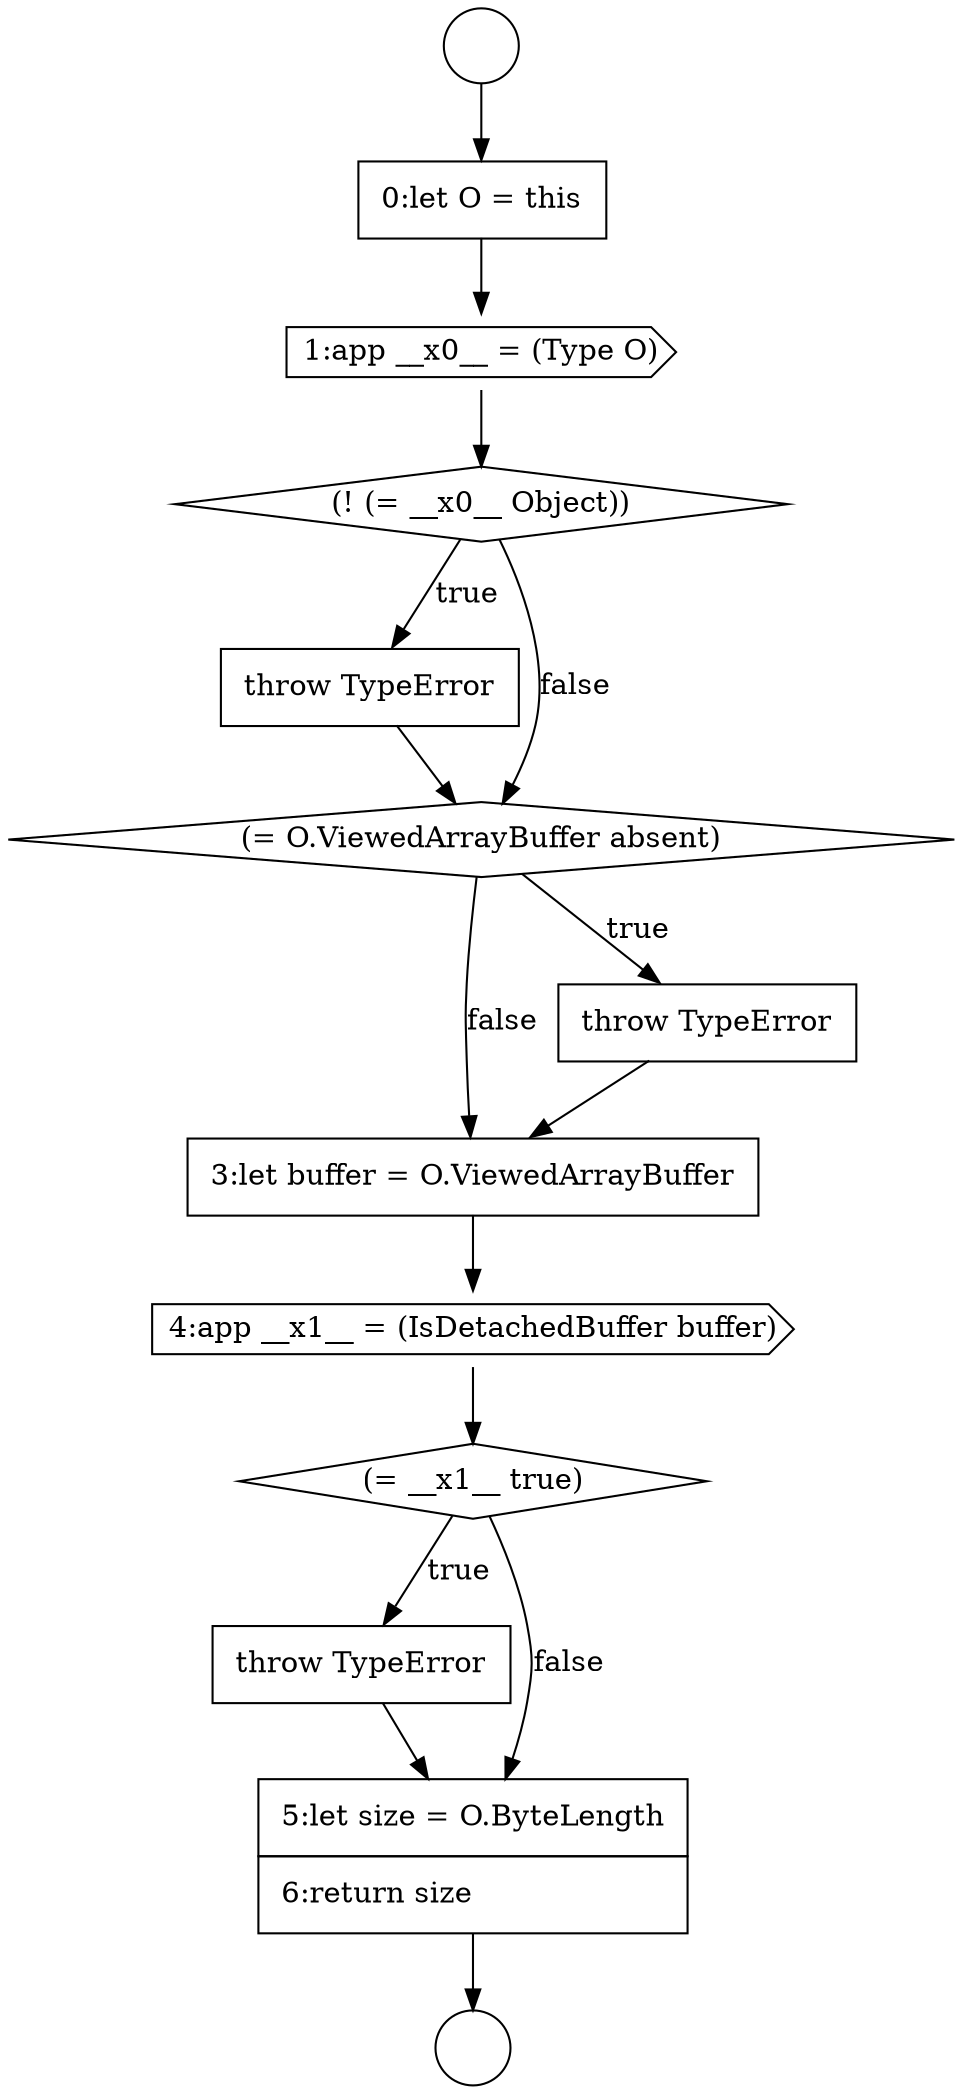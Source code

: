 digraph {
  node15146 [shape=diamond, label=<<font color="black">(! (= __x0__ Object))</font>> color="black" fillcolor="white" style=filled]
  node15150 [shape=none, margin=0, label=<<font color="black">
    <table border="0" cellborder="1" cellspacing="0" cellpadding="10">
      <tr><td align="left">3:let buffer = O.ViewedArrayBuffer</td></tr>
    </table>
  </font>> color="black" fillcolor="white" style=filled]
  node15142 [shape=circle label=" " color="black" fillcolor="white" style=filled]
  node15151 [shape=cds, label=<<font color="black">4:app __x1__ = (IsDetachedBuffer buffer)</font>> color="black" fillcolor="white" style=filled]
  node15147 [shape=none, margin=0, label=<<font color="black">
    <table border="0" cellborder="1" cellspacing="0" cellpadding="10">
      <tr><td align="left">throw TypeError</td></tr>
    </table>
  </font>> color="black" fillcolor="white" style=filled]
  node15152 [shape=diamond, label=<<font color="black">(= __x1__ true)</font>> color="black" fillcolor="white" style=filled]
  node15148 [shape=diamond, label=<<font color="black">(= O.ViewedArrayBuffer absent)</font>> color="black" fillcolor="white" style=filled]
  node15144 [shape=none, margin=0, label=<<font color="black">
    <table border="0" cellborder="1" cellspacing="0" cellpadding="10">
      <tr><td align="left">0:let O = this</td></tr>
    </table>
  </font>> color="black" fillcolor="white" style=filled]
  node15145 [shape=cds, label=<<font color="black">1:app __x0__ = (Type O)</font>> color="black" fillcolor="white" style=filled]
  node15143 [shape=circle label=" " color="black" fillcolor="white" style=filled]
  node15153 [shape=none, margin=0, label=<<font color="black">
    <table border="0" cellborder="1" cellspacing="0" cellpadding="10">
      <tr><td align="left">throw TypeError</td></tr>
    </table>
  </font>> color="black" fillcolor="white" style=filled]
  node15149 [shape=none, margin=0, label=<<font color="black">
    <table border="0" cellborder="1" cellspacing="0" cellpadding="10">
      <tr><td align="left">throw TypeError</td></tr>
    </table>
  </font>> color="black" fillcolor="white" style=filled]
  node15154 [shape=none, margin=0, label=<<font color="black">
    <table border="0" cellborder="1" cellspacing="0" cellpadding="10">
      <tr><td align="left">5:let size = O.ByteLength</td></tr>
      <tr><td align="left">6:return size</td></tr>
    </table>
  </font>> color="black" fillcolor="white" style=filled]
  node15148 -> node15149 [label=<<font color="black">true</font>> color="black"]
  node15148 -> node15150 [label=<<font color="black">false</font>> color="black"]
  node15147 -> node15148 [ color="black"]
  node15154 -> node15143 [ color="black"]
  node15151 -> node15152 [ color="black"]
  node15144 -> node15145 [ color="black"]
  node15152 -> node15153 [label=<<font color="black">true</font>> color="black"]
  node15152 -> node15154 [label=<<font color="black">false</font>> color="black"]
  node15150 -> node15151 [ color="black"]
  node15146 -> node15147 [label=<<font color="black">true</font>> color="black"]
  node15146 -> node15148 [label=<<font color="black">false</font>> color="black"]
  node15145 -> node15146 [ color="black"]
  node15149 -> node15150 [ color="black"]
  node15153 -> node15154 [ color="black"]
  node15142 -> node15144 [ color="black"]
}
